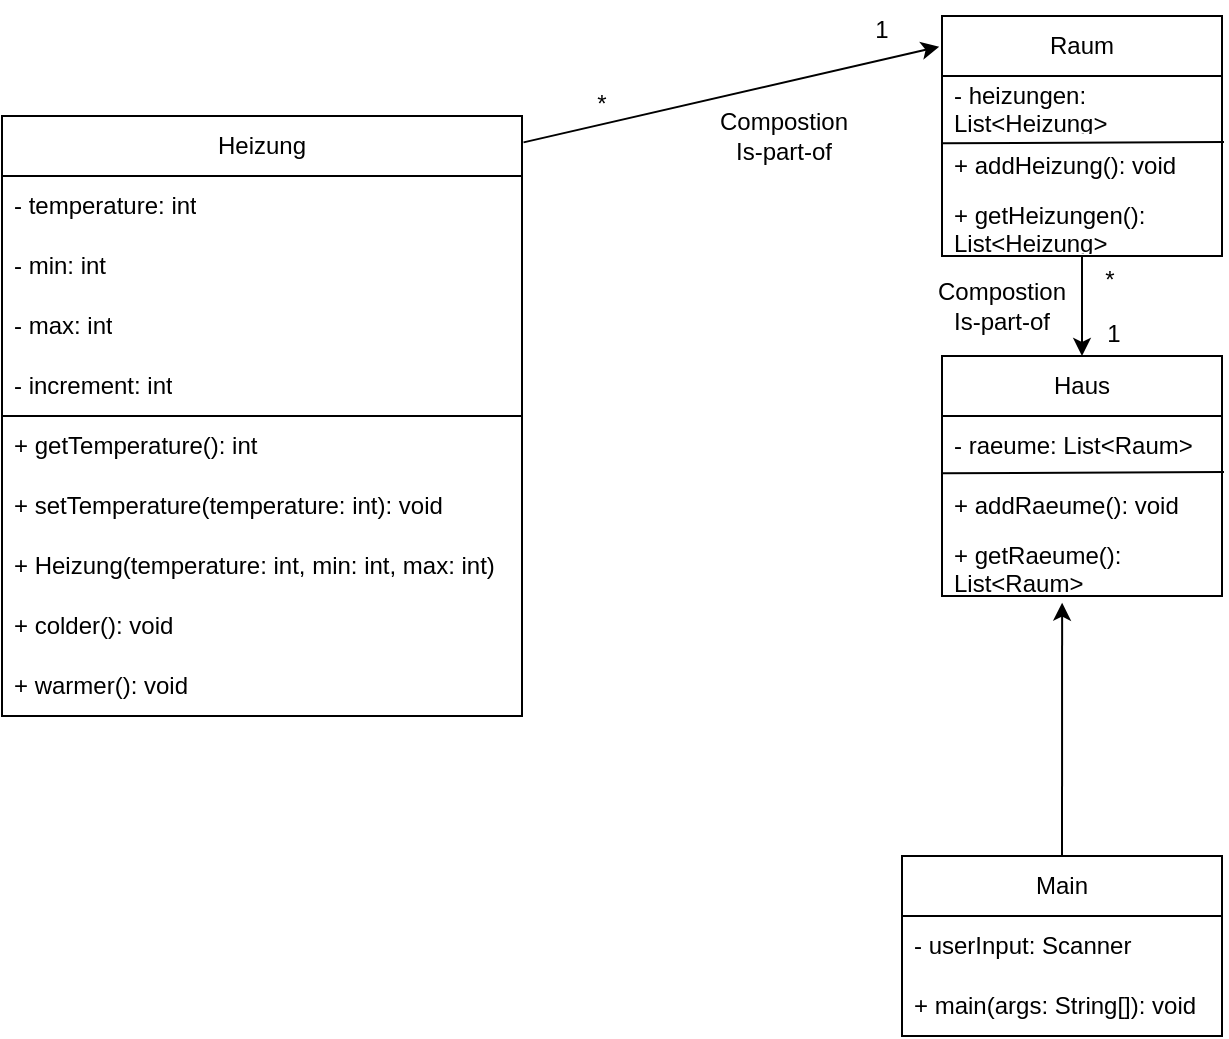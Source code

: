 <mxfile version="24.7.8">
  <diagram id="C5RBs43oDa-KdzZeNtuy" name="Page-1">
    <mxGraphModel dx="1034" dy="511" grid="1" gridSize="10" guides="1" tooltips="1" connect="1" arrows="1" fold="1" page="1" pageScale="1" pageWidth="827" pageHeight="1169" math="0" shadow="0">
      <root>
        <mxCell id="WIyWlLk6GJQsqaUBKTNV-0" />
        <mxCell id="WIyWlLk6GJQsqaUBKTNV-1" parent="WIyWlLk6GJQsqaUBKTNV-0" />
        <mxCell id="erJbwYKWZJgMKCV-Vp8i-8" value="Main" style="swimlane;fontStyle=0;childLayout=stackLayout;horizontal=1;startSize=30;horizontalStack=0;resizeParent=1;resizeParentMax=0;resizeLast=0;collapsible=1;marginBottom=0;whiteSpace=wrap;html=1;" parent="WIyWlLk6GJQsqaUBKTNV-1" vertex="1">
          <mxGeometry x="620" y="590" width="160" height="90" as="geometry" />
        </mxCell>
        <mxCell id="erJbwYKWZJgMKCV-Vp8i-9" value="- userInput: Scanner" style="text;strokeColor=none;fillColor=none;align=left;verticalAlign=middle;spacingLeft=4;spacingRight=4;overflow=hidden;points=[[0,0.5],[1,0.5]];portConstraint=eastwest;rotatable=0;whiteSpace=wrap;html=1;" parent="erJbwYKWZJgMKCV-Vp8i-8" vertex="1">
          <mxGeometry y="30" width="160" height="30" as="geometry" />
        </mxCell>
        <mxCell id="erJbwYKWZJgMKCV-Vp8i-10" value="+ main(args: String[]): void" style="text;strokeColor=none;fillColor=none;align=left;verticalAlign=middle;spacingLeft=4;spacingRight=4;overflow=hidden;points=[[0,0.5],[1,0.5]];portConstraint=eastwest;rotatable=0;whiteSpace=wrap;html=1;" parent="erJbwYKWZJgMKCV-Vp8i-8" vertex="1">
          <mxGeometry y="60" width="160" height="30" as="geometry" />
        </mxCell>
        <mxCell id="erJbwYKWZJgMKCV-Vp8i-12" value="Haus" style="swimlane;fontStyle=0;childLayout=stackLayout;horizontal=1;startSize=30;horizontalStack=0;resizeParent=1;resizeParentMax=0;resizeLast=0;collapsible=1;marginBottom=0;whiteSpace=wrap;html=1;" parent="WIyWlLk6GJQsqaUBKTNV-1" vertex="1">
          <mxGeometry x="640" y="340" width="140" height="120" as="geometry" />
        </mxCell>
        <mxCell id="erJbwYKWZJgMKCV-Vp8i-13" value="- raeume: List&amp;lt;Raum&amp;gt;" style="text;strokeColor=none;fillColor=none;align=left;verticalAlign=middle;spacingLeft=4;spacingRight=4;overflow=hidden;points=[[0,0.5],[1,0.5]];portConstraint=eastwest;rotatable=0;whiteSpace=wrap;html=1;" parent="erJbwYKWZJgMKCV-Vp8i-12" vertex="1">
          <mxGeometry y="30" width="140" height="30" as="geometry" />
        </mxCell>
        <mxCell id="erJbwYKWZJgMKCV-Vp8i-14" value="+ addRaeume(): void" style="text;strokeColor=none;fillColor=none;align=left;verticalAlign=middle;spacingLeft=4;spacingRight=4;overflow=hidden;points=[[0,0.5],[1,0.5]];portConstraint=eastwest;rotatable=0;whiteSpace=wrap;html=1;" parent="erJbwYKWZJgMKCV-Vp8i-12" vertex="1">
          <mxGeometry y="60" width="140" height="30" as="geometry" />
        </mxCell>
        <mxCell id="erJbwYKWZJgMKCV-Vp8i-15" value="+ getRaeume(): List&amp;lt;Raum&amp;gt;" style="text;strokeColor=none;fillColor=none;align=left;verticalAlign=middle;spacingLeft=4;spacingRight=4;overflow=hidden;points=[[0,0.5],[1,0.5]];portConstraint=eastwest;rotatable=0;whiteSpace=wrap;html=1;" parent="erJbwYKWZJgMKCV-Vp8i-12" vertex="1">
          <mxGeometry y="90" width="140" height="30" as="geometry" />
        </mxCell>
        <mxCell id="erJbwYKWZJgMKCV-Vp8i-16" value="Raum" style="swimlane;fontStyle=0;childLayout=stackLayout;horizontal=1;startSize=30;horizontalStack=0;resizeParent=1;resizeParentMax=0;resizeLast=0;collapsible=1;marginBottom=0;whiteSpace=wrap;html=1;" parent="WIyWlLk6GJQsqaUBKTNV-1" vertex="1">
          <mxGeometry x="640" y="170" width="140" height="120" as="geometry" />
        </mxCell>
        <mxCell id="erJbwYKWZJgMKCV-Vp8i-17" value="- heizungen: List&amp;lt;Heizung&amp;gt;" style="text;strokeColor=none;fillColor=none;align=left;verticalAlign=middle;spacingLeft=4;spacingRight=4;overflow=hidden;points=[[0,0.5],[1,0.5]];portConstraint=eastwest;rotatable=0;whiteSpace=wrap;html=1;" parent="erJbwYKWZJgMKCV-Vp8i-16" vertex="1">
          <mxGeometry y="30" width="140" height="30" as="geometry" />
        </mxCell>
        <mxCell id="erJbwYKWZJgMKCV-Vp8i-18" value="+ addHeizung(): void" style="text;strokeColor=none;fillColor=none;align=left;verticalAlign=middle;spacingLeft=4;spacingRight=4;overflow=hidden;points=[[0,0.5],[1,0.5]];portConstraint=eastwest;rotatable=0;whiteSpace=wrap;html=1;" parent="erJbwYKWZJgMKCV-Vp8i-16" vertex="1">
          <mxGeometry y="60" width="140" height="30" as="geometry" />
        </mxCell>
        <mxCell id="pvwQ3aP5tafH-razuLtO-11" value="" style="endArrow=none;html=1;rounded=0;exitX=-0.005;exitY=0.022;exitDx=0;exitDy=0;exitPerimeter=0;" edge="1" parent="erJbwYKWZJgMKCV-Vp8i-16">
          <mxGeometry width="50" height="50" relative="1" as="geometry">
            <mxPoint x="0.3" y="63.66" as="sourcePoint" />
            <mxPoint x="141" y="63" as="targetPoint" />
          </mxGeometry>
        </mxCell>
        <mxCell id="erJbwYKWZJgMKCV-Vp8i-19" value="+ getHeizungen(): List&amp;lt;Heizung&amp;gt;" style="text;strokeColor=none;fillColor=none;align=left;verticalAlign=middle;spacingLeft=4;spacingRight=4;overflow=hidden;points=[[0,0.5],[1,0.5]];portConstraint=eastwest;rotatable=0;whiteSpace=wrap;html=1;" parent="erJbwYKWZJgMKCV-Vp8i-16" vertex="1">
          <mxGeometry y="90" width="140" height="30" as="geometry" />
        </mxCell>
        <mxCell id="pvwQ3aP5tafH-razuLtO-0" value="" style="endArrow=classic;html=1;rounded=0;entryX=-0.01;entryY=0.128;entryDx=0;entryDy=0;exitX=1.003;exitY=0.044;exitDx=0;exitDy=0;exitPerimeter=0;entryPerimeter=0;" edge="1" parent="WIyWlLk6GJQsqaUBKTNV-1" source="erJbwYKWZJgMKCV-Vp8i-0" target="erJbwYKWZJgMKCV-Vp8i-16">
          <mxGeometry width="50" height="50" relative="1" as="geometry">
            <mxPoint x="170" y="490" as="sourcePoint" />
            <mxPoint x="220" y="440" as="targetPoint" />
          </mxGeometry>
        </mxCell>
        <mxCell id="pvwQ3aP5tafH-razuLtO-1" value="" style="endArrow=classic;html=1;rounded=0;exitX=0.5;exitY=1;exitDx=0;exitDy=0;exitPerimeter=0;entryX=0.5;entryY=0;entryDx=0;entryDy=0;" edge="1" parent="WIyWlLk6GJQsqaUBKTNV-1" source="erJbwYKWZJgMKCV-Vp8i-19" target="erJbwYKWZJgMKCV-Vp8i-12">
          <mxGeometry width="50" height="50" relative="1" as="geometry">
            <mxPoint x="610" y="500" as="sourcePoint" />
            <mxPoint x="660" y="450" as="targetPoint" />
          </mxGeometry>
        </mxCell>
        <mxCell id="pvwQ3aP5tafH-razuLtO-2" value="*" style="text;html=1;align=center;verticalAlign=middle;whiteSpace=wrap;rounded=0;" vertex="1" parent="WIyWlLk6GJQsqaUBKTNV-1">
          <mxGeometry x="440" y="199" width="60" height="30" as="geometry" />
        </mxCell>
        <mxCell id="pvwQ3aP5tafH-razuLtO-4" value="*" style="text;html=1;align=center;verticalAlign=middle;whiteSpace=wrap;rounded=0;" vertex="1" parent="WIyWlLk6GJQsqaUBKTNV-1">
          <mxGeometry x="694" y="287" width="60" height="30" as="geometry" />
        </mxCell>
        <mxCell id="pvwQ3aP5tafH-razuLtO-5" value="1" style="text;html=1;align=center;verticalAlign=middle;whiteSpace=wrap;rounded=0;" vertex="1" parent="WIyWlLk6GJQsqaUBKTNV-1">
          <mxGeometry x="580" y="162" width="60" height="30" as="geometry" />
        </mxCell>
        <mxCell id="pvwQ3aP5tafH-razuLtO-8" value="1" style="text;html=1;align=center;verticalAlign=middle;whiteSpace=wrap;rounded=0;" vertex="1" parent="WIyWlLk6GJQsqaUBKTNV-1">
          <mxGeometry x="696" y="314" width="60" height="30" as="geometry" />
        </mxCell>
        <mxCell id="pvwQ3aP5tafH-razuLtO-9" value="Compostion&lt;br&gt;Is-part-of" style="text;html=1;align=center;verticalAlign=middle;whiteSpace=wrap;rounded=0;" vertex="1" parent="WIyWlLk6GJQsqaUBKTNV-1">
          <mxGeometry x="640" y="300" width="60" height="30" as="geometry" />
        </mxCell>
        <mxCell id="pvwQ3aP5tafH-razuLtO-10" value="Compostion&lt;br&gt;Is-part-of" style="text;html=1;align=center;verticalAlign=middle;whiteSpace=wrap;rounded=0;" vertex="1" parent="WIyWlLk6GJQsqaUBKTNV-1">
          <mxGeometry x="531" y="215" width="60" height="30" as="geometry" />
        </mxCell>
        <mxCell id="pvwQ3aP5tafH-razuLtO-12" value="" style="endArrow=none;html=1;rounded=0;exitX=-0.005;exitY=0.022;exitDx=0;exitDy=0;exitPerimeter=0;" edge="1" parent="WIyWlLk6GJQsqaUBKTNV-1">
          <mxGeometry width="50" height="50" relative="1" as="geometry">
            <mxPoint x="640.3" y="398.66" as="sourcePoint" />
            <mxPoint x="781" y="398" as="targetPoint" />
          </mxGeometry>
        </mxCell>
        <mxCell id="pvwQ3aP5tafH-razuLtO-14" value="" style="endArrow=classic;html=1;rounded=0;entryX=0.429;entryY=1.111;entryDx=0;entryDy=0;entryPerimeter=0;exitX=0.5;exitY=0;exitDx=0;exitDy=0;" edge="1" parent="WIyWlLk6GJQsqaUBKTNV-1" source="erJbwYKWZJgMKCV-Vp8i-8" target="erJbwYKWZJgMKCV-Vp8i-15">
          <mxGeometry width="50" height="50" relative="1" as="geometry">
            <mxPoint x="480" y="570" as="sourcePoint" />
            <mxPoint x="550" y="520" as="targetPoint" />
          </mxGeometry>
        </mxCell>
        <mxCell id="pvwQ3aP5tafH-razuLtO-15" value="" style="group" vertex="1" connectable="0" parent="WIyWlLk6GJQsqaUBKTNV-1">
          <mxGeometry x="170" y="220" width="260" height="300" as="geometry" />
        </mxCell>
        <mxCell id="erJbwYKWZJgMKCV-Vp8i-0" value="Heizung" style="swimlane;fontStyle=0;childLayout=stackLayout;horizontal=1;startSize=30;horizontalStack=0;resizeParent=1;resizeParentMax=0;resizeLast=0;collapsible=1;marginBottom=0;whiteSpace=wrap;html=1;" parent="pvwQ3aP5tafH-razuLtO-15" vertex="1">
          <mxGeometry width="260" height="300" as="geometry" />
        </mxCell>
        <mxCell id="erJbwYKWZJgMKCV-Vp8i-1" value="- temperature: int" style="text;strokeColor=none;fillColor=none;align=left;verticalAlign=middle;spacingLeft=4;spacingRight=4;overflow=hidden;points=[[0,0.5],[1,0.5]];portConstraint=eastwest;rotatable=0;whiteSpace=wrap;html=1;" parent="erJbwYKWZJgMKCV-Vp8i-0" vertex="1">
          <mxGeometry y="30" width="260" height="30" as="geometry" />
        </mxCell>
        <mxCell id="erJbwYKWZJgMKCV-Vp8i-2" value="- min: int" style="text;strokeColor=none;fillColor=none;align=left;verticalAlign=middle;spacingLeft=4;spacingRight=4;overflow=hidden;points=[[0,0.5],[1,0.5]];portConstraint=eastwest;rotatable=0;whiteSpace=wrap;html=1;" parent="erJbwYKWZJgMKCV-Vp8i-0" vertex="1">
          <mxGeometry y="60" width="260" height="30" as="geometry" />
        </mxCell>
        <mxCell id="erJbwYKWZJgMKCV-Vp8i-3" value="- max: int" style="text;strokeColor=none;fillColor=none;align=left;verticalAlign=middle;spacingLeft=4;spacingRight=4;overflow=hidden;points=[[0,0.5],[1,0.5]];portConstraint=eastwest;rotatable=0;whiteSpace=wrap;html=1;" parent="erJbwYKWZJgMKCV-Vp8i-0" vertex="1">
          <mxGeometry y="90" width="260" height="30" as="geometry" />
        </mxCell>
        <mxCell id="erJbwYKWZJgMKCV-Vp8i-20" value="- increment: int" style="text;strokeColor=none;fillColor=none;align=left;verticalAlign=middle;spacingLeft=4;spacingRight=4;overflow=hidden;points=[[0,0.5],[1,0.5]];portConstraint=eastwest;rotatable=0;whiteSpace=wrap;html=1;" parent="erJbwYKWZJgMKCV-Vp8i-0" vertex="1">
          <mxGeometry y="120" width="260" height="30" as="geometry" />
        </mxCell>
        <mxCell id="erJbwYKWZJgMKCV-Vp8i-21" value="+ getTemperature(): int" style="text;strokeColor=none;fillColor=none;align=left;verticalAlign=middle;spacingLeft=4;spacingRight=4;overflow=hidden;points=[[0,0.5],[1,0.5]];portConstraint=eastwest;rotatable=0;whiteSpace=wrap;html=1;" parent="erJbwYKWZJgMKCV-Vp8i-0" vertex="1">
          <mxGeometry y="150" width="260" height="30" as="geometry" />
        </mxCell>
        <mxCell id="erJbwYKWZJgMKCV-Vp8i-24" value="+ setTemperature(temperature: int): void" style="text;strokeColor=none;fillColor=none;align=left;verticalAlign=middle;spacingLeft=4;spacingRight=4;overflow=hidden;points=[[0,0.5],[1,0.5]];portConstraint=eastwest;rotatable=0;whiteSpace=wrap;html=1;" parent="erJbwYKWZJgMKCV-Vp8i-0" vertex="1">
          <mxGeometry y="180" width="260" height="30" as="geometry" />
        </mxCell>
        <mxCell id="erJbwYKWZJgMKCV-Vp8i-25" value="+ Heizung(temperature: int, min: int, max: int)" style="text;strokeColor=none;fillColor=none;align=left;verticalAlign=middle;spacingLeft=4;spacingRight=4;overflow=hidden;points=[[0,0.5],[1,0.5]];portConstraint=eastwest;rotatable=0;whiteSpace=wrap;html=1;" parent="erJbwYKWZJgMKCV-Vp8i-0" vertex="1">
          <mxGeometry y="210" width="260" height="30" as="geometry" />
        </mxCell>
        <mxCell id="erJbwYKWZJgMKCV-Vp8i-27" value="+ colder(): void" style="text;strokeColor=none;fillColor=none;align=left;verticalAlign=middle;spacingLeft=4;spacingRight=4;overflow=hidden;points=[[0,0.5],[1,0.5]];portConstraint=eastwest;rotatable=0;whiteSpace=wrap;html=1;" parent="erJbwYKWZJgMKCV-Vp8i-0" vertex="1">
          <mxGeometry y="240" width="260" height="30" as="geometry" />
        </mxCell>
        <mxCell id="erJbwYKWZJgMKCV-Vp8i-28" value="+ warmer(): void" style="text;strokeColor=none;fillColor=none;align=left;verticalAlign=middle;spacingLeft=4;spacingRight=4;overflow=hidden;points=[[0,0.5],[1,0.5]];portConstraint=eastwest;rotatable=0;whiteSpace=wrap;html=1;" parent="erJbwYKWZJgMKCV-Vp8i-0" vertex="1">
          <mxGeometry y="270" width="260" height="30" as="geometry" />
        </mxCell>
        <mxCell id="erJbwYKWZJgMKCV-Vp8i-26" value="" style="endArrow=none;html=1;rounded=0;" parent="pvwQ3aP5tafH-razuLtO-15" edge="1">
          <mxGeometry width="50" height="50" relative="1" as="geometry">
            <mxPoint y="150" as="sourcePoint" />
            <mxPoint x="260" y="150" as="targetPoint" />
          </mxGeometry>
        </mxCell>
      </root>
    </mxGraphModel>
  </diagram>
</mxfile>
